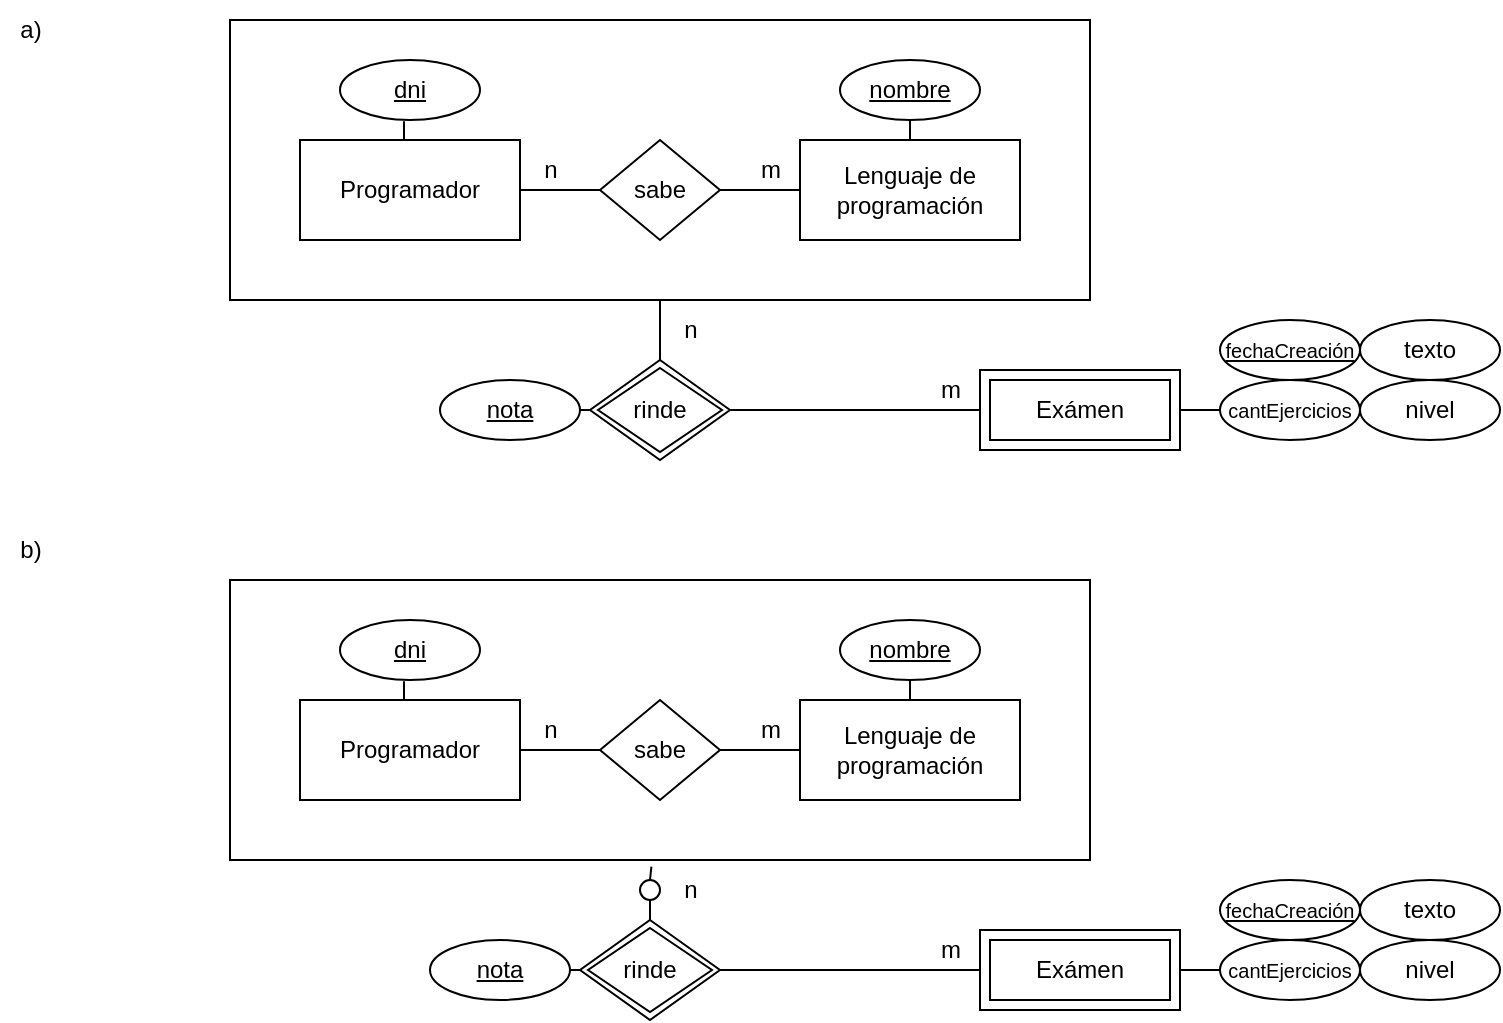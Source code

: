 <mxfile version="28.2.1">
  <diagram id="R2lEEEUBdFMjLlhIrx00" name="Page-1">
    <mxGraphModel dx="815" dy="456" grid="1" gridSize="10" guides="1" tooltips="1" connect="1" arrows="1" fold="1" page="1" pageScale="1" pageWidth="850" pageHeight="1100" math="0" shadow="0" extFonts="Permanent Marker^https://fonts.googleapis.com/css?family=Permanent+Marker">
      <root>
        <mxCell id="0" />
        <mxCell id="1" parent="0" />
        <mxCell id="4cM1UkZCm5Ez6TQwr9Vs-64" style="edgeStyle=orthogonalEdgeStyle;rounded=0;orthogonalLoop=1;jettySize=auto;html=1;endArrow=none;endFill=0;" edge="1" parent="1" source="4cM1UkZCm5Ez6TQwr9Vs-63" target="4cM1UkZCm5Ez6TQwr9Vs-69">
          <mxGeometry relative="1" as="geometry">
            <mxPoint x="340.029" y="190.024" as="targetPoint" />
          </mxGeometry>
        </mxCell>
        <mxCell id="4cM1UkZCm5Ez6TQwr9Vs-63" value="" style="whiteSpace=wrap;html=1;" vertex="1" parent="1">
          <mxGeometry x="125" y="20" width="430" height="140" as="geometry" />
        </mxCell>
        <mxCell id="XrPNCrt0sU9ygLMACBDO-2" style="edgeStyle=orthogonalEdgeStyle;rounded=0;orthogonalLoop=1;jettySize=auto;html=1;shape=wire;dashed=1;endArrow=none;endFill=0;entryX=0;entryY=0.5;entryDx=0;entryDy=0;" parent="1" source="XrPNCrt0sU9ygLMACBDO-1" edge="1" target="XrPNCrt0sU9ygLMACBDO-16">
          <mxGeometry relative="1" as="geometry">
            <mxPoint x="310" y="195" as="targetPoint" />
            <mxPoint x="280" y="94.71" as="sourcePoint" />
            <Array as="points" />
          </mxGeometry>
        </mxCell>
        <mxCell id="XrPNCrt0sU9ygLMACBDO-1" value="Programador" style="rounded=0;whiteSpace=wrap;html=1;" parent="1" vertex="1">
          <mxGeometry x="160" y="80" width="110" height="50" as="geometry" />
        </mxCell>
        <mxCell id="XrPNCrt0sU9ygLMACBDO-44" style="edgeStyle=orthogonalEdgeStyle;rounded=0;orthogonalLoop=1;jettySize=auto;html=1;endArrow=none;endFill=0;" parent="1" source="XrPNCrt0sU9ygLMACBDO-10" target="XrPNCrt0sU9ygLMACBDO-43" edge="1">
          <mxGeometry relative="1" as="geometry" />
        </mxCell>
        <mxCell id="XrPNCrt0sU9ygLMACBDO-10" value="Lenguaje de programación" style="whiteSpace=wrap;html=1;rounded=0;" parent="1" vertex="1">
          <mxGeometry x="410" y="80" width="110" height="50" as="geometry" />
        </mxCell>
        <mxCell id="XrPNCrt0sU9ygLMACBDO-19" style="edgeStyle=orthogonalEdgeStyle;rounded=0;orthogonalLoop=1;jettySize=auto;html=1;endArrow=none;endFill=0;" parent="1" source="XrPNCrt0sU9ygLMACBDO-16" target="XrPNCrt0sU9ygLMACBDO-10" edge="1">
          <mxGeometry relative="1" as="geometry">
            <mxPoint x="785" y="130" as="sourcePoint" />
          </mxGeometry>
        </mxCell>
        <mxCell id="XrPNCrt0sU9ygLMACBDO-16" value="sabe" style="rhombus;whiteSpace=wrap;html=1;" parent="1" vertex="1">
          <mxGeometry x="310" y="80" width="60" height="50" as="geometry" />
        </mxCell>
        <mxCell id="XrPNCrt0sU9ygLMACBDO-43" value="&lt;u&gt;nombre&lt;/u&gt;" style="ellipse;whiteSpace=wrap;html=1;" parent="1" vertex="1">
          <mxGeometry x="430" y="40" width="70" height="30" as="geometry" />
        </mxCell>
        <mxCell id="XrPNCrt0sU9ygLMACBDO-73" value="&lt;u&gt;dni&lt;/u&gt;" style="ellipse;whiteSpace=wrap;html=1;" parent="1" vertex="1">
          <mxGeometry x="180" y="40" width="70" height="30" as="geometry" />
        </mxCell>
        <mxCell id="XrPNCrt0sU9ygLMACBDO-79" style="edgeStyle=orthogonalEdgeStyle;rounded=0;orthogonalLoop=1;jettySize=auto;html=1;exitX=0.5;exitY=0;exitDx=0;exitDy=0;entryX=0.457;entryY=1.021;entryDx=0;entryDy=0;entryPerimeter=0;endArrow=none;endFill=0;" parent="1" source="XrPNCrt0sU9ygLMACBDO-1" target="XrPNCrt0sU9ygLMACBDO-73" edge="1">
          <mxGeometry relative="1" as="geometry" />
        </mxCell>
        <mxCell id="4cM1UkZCm5Ez6TQwr9Vs-19" style="edgeStyle=orthogonalEdgeStyle;rounded=0;orthogonalLoop=1;jettySize=auto;html=1;endArrow=none;endFill=0;" edge="1" parent="1" source="4cM1UkZCm5Ez6TQwr9Vs-28" target="4cM1UkZCm5Ez6TQwr9Vs-18">
          <mxGeometry relative="1" as="geometry">
            <mxPoint x="645" y="190" as="sourcePoint" />
          </mxGeometry>
        </mxCell>
        <mxCell id="4cM1UkZCm5Ez6TQwr9Vs-10" style="edgeStyle=orthogonalEdgeStyle;rounded=0;orthogonalLoop=1;jettySize=auto;html=1;endArrow=none;endFill=0;" edge="1" parent="1" source="4cM1UkZCm5Ez6TQwr9Vs-69" target="4cM1UkZCm5Ez6TQwr9Vs-28">
          <mxGeometry relative="1" as="geometry">
            <mxPoint x="370" y="215" as="sourcePoint" />
            <mxPoint x="635" y="130" as="targetPoint" />
          </mxGeometry>
        </mxCell>
        <mxCell id="4cM1UkZCm5Ez6TQwr9Vs-61" style="edgeStyle=orthogonalEdgeStyle;rounded=0;orthogonalLoop=1;jettySize=auto;html=1;endArrow=none;endFill=0;" edge="1" parent="1" source="4cM1UkZCm5Ez6TQwr9Vs-69" target="4cM1UkZCm5Ez6TQwr9Vs-12">
          <mxGeometry relative="1" as="geometry">
            <mxPoint x="310.034" y="215.029" as="sourcePoint" />
          </mxGeometry>
        </mxCell>
        <mxCell id="4cM1UkZCm5Ez6TQwr9Vs-12" value="&lt;u&gt;nota&lt;/u&gt;" style="ellipse;whiteSpace=wrap;html=1;" vertex="1" parent="1">
          <mxGeometry x="230" y="200" width="70" height="30" as="geometry" />
        </mxCell>
        <mxCell id="4cM1UkZCm5Ez6TQwr9Vs-15" value="n" style="text;html=1;align=center;verticalAlign=middle;resizable=0;points=[];autosize=1;strokeColor=none;fillColor=none;" vertex="1" parent="1">
          <mxGeometry x="270" y="80" width="30" height="30" as="geometry" />
        </mxCell>
        <mxCell id="4cM1UkZCm5Ez6TQwr9Vs-16" value="m" style="text;html=1;align=center;verticalAlign=middle;resizable=0;points=[];autosize=1;strokeColor=none;fillColor=none;" vertex="1" parent="1">
          <mxGeometry x="380" y="80" width="30" height="30" as="geometry" />
        </mxCell>
        <mxCell id="4cM1UkZCm5Ez6TQwr9Vs-18" value="&lt;font style=&quot;font-size: 10px;&quot;&gt;cantEjercicios&lt;/font&gt;" style="ellipse;whiteSpace=wrap;html=1;" vertex="1" parent="1">
          <mxGeometry x="620" y="200" width="70" height="30" as="geometry" />
        </mxCell>
        <mxCell id="4cM1UkZCm5Ez6TQwr9Vs-22" value="nivel" style="ellipse;whiteSpace=wrap;html=1;" vertex="1" parent="1">
          <mxGeometry x="690" y="200" width="70" height="30" as="geometry" />
        </mxCell>
        <mxCell id="4cM1UkZCm5Ez6TQwr9Vs-23" value="&lt;u&gt;&lt;font style=&quot;font-size: 10px;&quot;&gt;fechaCreación&lt;/font&gt;&lt;/u&gt;" style="ellipse;whiteSpace=wrap;html=1;" vertex="1" parent="1">
          <mxGeometry x="620" y="170" width="70" height="30" as="geometry" />
        </mxCell>
        <mxCell id="4cM1UkZCm5Ez6TQwr9Vs-24" value="texto" style="ellipse;whiteSpace=wrap;html=1;" vertex="1" parent="1">
          <mxGeometry x="690" y="170" width="70" height="30" as="geometry" />
        </mxCell>
        <mxCell id="4cM1UkZCm5Ez6TQwr9Vs-28" value="Exámen" style="shape=ext;margin=3;double=1;whiteSpace=wrap;html=1;align=center;" vertex="1" parent="1">
          <mxGeometry x="500" y="195" width="100" height="40" as="geometry" />
        </mxCell>
        <mxCell id="4cM1UkZCm5Ez6TQwr9Vs-59" value="a)" style="text;html=1;align=center;verticalAlign=middle;resizable=0;points=[];autosize=1;strokeColor=none;fillColor=none;" vertex="1" parent="1">
          <mxGeometry x="10" y="10" width="30" height="30" as="geometry" />
        </mxCell>
        <mxCell id="4cM1UkZCm5Ez6TQwr9Vs-60" value="b)" style="text;html=1;align=center;verticalAlign=middle;resizable=0;points=[];autosize=1;strokeColor=none;fillColor=none;" vertex="1" parent="1">
          <mxGeometry x="10" y="270" width="30" height="30" as="geometry" />
        </mxCell>
        <mxCell id="4cM1UkZCm5Ez6TQwr9Vs-65" value="n" style="text;html=1;align=center;verticalAlign=middle;resizable=0;points=[];autosize=1;strokeColor=none;fillColor=none;" vertex="1" parent="1">
          <mxGeometry x="340" y="160" width="30" height="30" as="geometry" />
        </mxCell>
        <mxCell id="4cM1UkZCm5Ez6TQwr9Vs-66" value="m" style="text;html=1;align=center;verticalAlign=middle;resizable=0;points=[];autosize=1;strokeColor=none;fillColor=none;" vertex="1" parent="1">
          <mxGeometry x="470" y="190" width="30" height="30" as="geometry" />
        </mxCell>
        <mxCell id="4cM1UkZCm5Ez6TQwr9Vs-69" value="rinde" style="shape=rhombus;double=1;perimeter=rhombusPerimeter;whiteSpace=wrap;html=1;align=center;" vertex="1" parent="1">
          <mxGeometry x="305" y="190" width="70" height="50" as="geometry" />
        </mxCell>
        <mxCell id="4cM1UkZCm5Ez6TQwr9Vs-96" style="edgeStyle=orthogonalEdgeStyle;rounded=0;orthogonalLoop=1;jettySize=auto;html=1;endArrow=none;endFill=0;" edge="1" parent="1">
          <mxGeometry relative="1" as="geometry">
            <mxPoint x="520.029" y="380.02" as="targetPoint" />
            <mxPoint x="520.029" y="350" as="sourcePoint" />
          </mxGeometry>
        </mxCell>
        <mxCell id="4cM1UkZCm5Ez6TQwr9Vs-97" value="" style="whiteSpace=wrap;html=1;" vertex="1" parent="1">
          <mxGeometry x="125" y="300" width="430" height="140" as="geometry" />
        </mxCell>
        <mxCell id="4cM1UkZCm5Ez6TQwr9Vs-98" style="edgeStyle=orthogonalEdgeStyle;rounded=0;orthogonalLoop=1;jettySize=auto;html=1;shape=wire;dashed=1;endArrow=none;endFill=0;entryX=0;entryY=0.5;entryDx=0;entryDy=0;" edge="1" parent="1" source="4cM1UkZCm5Ez6TQwr9Vs-99" target="4cM1UkZCm5Ez6TQwr9Vs-103">
          <mxGeometry relative="1" as="geometry">
            <mxPoint x="310" y="475" as="targetPoint" />
            <mxPoint x="280" y="374.71" as="sourcePoint" />
            <Array as="points" />
          </mxGeometry>
        </mxCell>
        <mxCell id="4cM1UkZCm5Ez6TQwr9Vs-99" value="Programador" style="rounded=0;whiteSpace=wrap;html=1;" vertex="1" parent="1">
          <mxGeometry x="160" y="360" width="110" height="50" as="geometry" />
        </mxCell>
        <mxCell id="4cM1UkZCm5Ez6TQwr9Vs-100" style="edgeStyle=orthogonalEdgeStyle;rounded=0;orthogonalLoop=1;jettySize=auto;html=1;endArrow=none;endFill=0;" edge="1" parent="1" source="4cM1UkZCm5Ez6TQwr9Vs-101" target="4cM1UkZCm5Ez6TQwr9Vs-104">
          <mxGeometry relative="1" as="geometry" />
        </mxCell>
        <mxCell id="4cM1UkZCm5Ez6TQwr9Vs-101" value="Lenguaje de programación" style="whiteSpace=wrap;html=1;rounded=0;" vertex="1" parent="1">
          <mxGeometry x="410" y="360" width="110" height="50" as="geometry" />
        </mxCell>
        <mxCell id="4cM1UkZCm5Ez6TQwr9Vs-102" style="edgeStyle=orthogonalEdgeStyle;rounded=0;orthogonalLoop=1;jettySize=auto;html=1;endArrow=none;endFill=0;" edge="1" parent="1" source="4cM1UkZCm5Ez6TQwr9Vs-103" target="4cM1UkZCm5Ez6TQwr9Vs-101">
          <mxGeometry relative="1" as="geometry">
            <mxPoint x="785" y="410" as="sourcePoint" />
          </mxGeometry>
        </mxCell>
        <mxCell id="4cM1UkZCm5Ez6TQwr9Vs-103" value="sabe" style="rhombus;whiteSpace=wrap;html=1;" vertex="1" parent="1">
          <mxGeometry x="310" y="360" width="60" height="50" as="geometry" />
        </mxCell>
        <mxCell id="4cM1UkZCm5Ez6TQwr9Vs-104" value="&lt;u&gt;nombre&lt;/u&gt;" style="ellipse;whiteSpace=wrap;html=1;" vertex="1" parent="1">
          <mxGeometry x="430" y="320" width="70" height="30" as="geometry" />
        </mxCell>
        <mxCell id="4cM1UkZCm5Ez6TQwr9Vs-105" value="&lt;u&gt;dni&lt;/u&gt;" style="ellipse;whiteSpace=wrap;html=1;" vertex="1" parent="1">
          <mxGeometry x="180" y="320" width="70" height="30" as="geometry" />
        </mxCell>
        <mxCell id="4cM1UkZCm5Ez6TQwr9Vs-106" style="edgeStyle=orthogonalEdgeStyle;rounded=0;orthogonalLoop=1;jettySize=auto;html=1;exitX=0.5;exitY=0;exitDx=0;exitDy=0;entryX=0.457;entryY=1.021;entryDx=0;entryDy=0;entryPerimeter=0;endArrow=none;endFill=0;" edge="1" parent="1" source="4cM1UkZCm5Ez6TQwr9Vs-99" target="4cM1UkZCm5Ez6TQwr9Vs-105">
          <mxGeometry relative="1" as="geometry" />
        </mxCell>
        <mxCell id="4cM1UkZCm5Ez6TQwr9Vs-107" style="edgeStyle=orthogonalEdgeStyle;rounded=0;orthogonalLoop=1;jettySize=auto;html=1;endArrow=none;endFill=0;" edge="1" parent="1" source="4cM1UkZCm5Ez6TQwr9Vs-117" target="4cM1UkZCm5Ez6TQwr9Vs-113">
          <mxGeometry relative="1" as="geometry">
            <mxPoint x="645" y="470" as="sourcePoint" />
          </mxGeometry>
        </mxCell>
        <mxCell id="4cM1UkZCm5Ez6TQwr9Vs-108" style="edgeStyle=orthogonalEdgeStyle;rounded=0;orthogonalLoop=1;jettySize=auto;html=1;endArrow=none;endFill=0;" edge="1" parent="1" source="4cM1UkZCm5Ez6TQwr9Vs-120" target="4cM1UkZCm5Ez6TQwr9Vs-117">
          <mxGeometry relative="1" as="geometry">
            <mxPoint x="370" y="495" as="sourcePoint" />
            <mxPoint x="635" y="410" as="targetPoint" />
          </mxGeometry>
        </mxCell>
        <mxCell id="4cM1UkZCm5Ez6TQwr9Vs-109" style="edgeStyle=orthogonalEdgeStyle;rounded=0;orthogonalLoop=1;jettySize=auto;html=1;endArrow=none;endFill=0;" edge="1" parent="1" source="4cM1UkZCm5Ez6TQwr9Vs-120" target="4cM1UkZCm5Ez6TQwr9Vs-110">
          <mxGeometry relative="1" as="geometry">
            <mxPoint x="305.034" y="495.029" as="sourcePoint" />
          </mxGeometry>
        </mxCell>
        <mxCell id="4cM1UkZCm5Ez6TQwr9Vs-110" value="&lt;u&gt;nota&lt;/u&gt;" style="ellipse;whiteSpace=wrap;html=1;" vertex="1" parent="1">
          <mxGeometry x="225" y="480" width="70" height="30" as="geometry" />
        </mxCell>
        <mxCell id="4cM1UkZCm5Ez6TQwr9Vs-111" value="n" style="text;html=1;align=center;verticalAlign=middle;resizable=0;points=[];autosize=1;strokeColor=none;fillColor=none;" vertex="1" parent="1">
          <mxGeometry x="270" y="360" width="30" height="30" as="geometry" />
        </mxCell>
        <mxCell id="4cM1UkZCm5Ez6TQwr9Vs-112" value="m" style="text;html=1;align=center;verticalAlign=middle;resizable=0;points=[];autosize=1;strokeColor=none;fillColor=none;" vertex="1" parent="1">
          <mxGeometry x="380" y="360" width="30" height="30" as="geometry" />
        </mxCell>
        <mxCell id="4cM1UkZCm5Ez6TQwr9Vs-113" value="&lt;font style=&quot;font-size: 10px;&quot;&gt;cantEjercicios&lt;/font&gt;" style="ellipse;whiteSpace=wrap;html=1;" vertex="1" parent="1">
          <mxGeometry x="620" y="480" width="70" height="30" as="geometry" />
        </mxCell>
        <mxCell id="4cM1UkZCm5Ez6TQwr9Vs-114" value="nivel" style="ellipse;whiteSpace=wrap;html=1;" vertex="1" parent="1">
          <mxGeometry x="690" y="480" width="70" height="30" as="geometry" />
        </mxCell>
        <mxCell id="4cM1UkZCm5Ez6TQwr9Vs-115" value="&lt;u&gt;&lt;font style=&quot;font-size: 10px;&quot;&gt;fechaCreación&lt;/font&gt;&lt;/u&gt;" style="ellipse;whiteSpace=wrap;html=1;" vertex="1" parent="1">
          <mxGeometry x="620" y="450" width="70" height="30" as="geometry" />
        </mxCell>
        <mxCell id="4cM1UkZCm5Ez6TQwr9Vs-116" value="texto" style="ellipse;whiteSpace=wrap;html=1;" vertex="1" parent="1">
          <mxGeometry x="690" y="450" width="70" height="30" as="geometry" />
        </mxCell>
        <mxCell id="4cM1UkZCm5Ez6TQwr9Vs-117" value="Exámen" style="shape=ext;margin=3;double=1;whiteSpace=wrap;html=1;align=center;" vertex="1" parent="1">
          <mxGeometry x="500" y="475" width="100" height="40" as="geometry" />
        </mxCell>
        <mxCell id="4cM1UkZCm5Ez6TQwr9Vs-118" value="n" style="text;html=1;align=center;verticalAlign=middle;resizable=0;points=[];autosize=1;strokeColor=none;fillColor=none;" vertex="1" parent="1">
          <mxGeometry x="340" y="440" width="30" height="30" as="geometry" />
        </mxCell>
        <mxCell id="4cM1UkZCm5Ez6TQwr9Vs-119" value="m" style="text;html=1;align=center;verticalAlign=middle;resizable=0;points=[];autosize=1;strokeColor=none;fillColor=none;" vertex="1" parent="1">
          <mxGeometry x="470" y="470" width="30" height="30" as="geometry" />
        </mxCell>
        <mxCell id="4cM1UkZCm5Ez6TQwr9Vs-120" value="rinde" style="shape=rhombus;double=1;perimeter=rhombusPerimeter;whiteSpace=wrap;html=1;align=center;" vertex="1" parent="1">
          <mxGeometry x="300" y="470" width="70" height="50" as="geometry" />
        </mxCell>
        <mxCell id="4cM1UkZCm5Ez6TQwr9Vs-125" style="edgeStyle=orthogonalEdgeStyle;rounded=0;orthogonalLoop=1;jettySize=auto;html=1;exitX=0.5;exitY=1;exitDx=0;exitDy=0;entryX=0.5;entryY=0;entryDx=0;entryDy=0;endArrow=none;endFill=0;" edge="1" parent="1" source="4cM1UkZCm5Ez6TQwr9Vs-121" target="4cM1UkZCm5Ez6TQwr9Vs-120">
          <mxGeometry relative="1" as="geometry" />
        </mxCell>
        <mxCell id="4cM1UkZCm5Ez6TQwr9Vs-121" value="" style="ellipse;whiteSpace=wrap;html=1;" vertex="1" parent="1">
          <mxGeometry x="330" y="450" width="10" height="10" as="geometry" />
        </mxCell>
        <mxCell id="4cM1UkZCm5Ez6TQwr9Vs-126" style="edgeStyle=orthogonalEdgeStyle;rounded=0;orthogonalLoop=1;jettySize=auto;html=1;exitX=0.5;exitY=0;exitDx=0;exitDy=0;entryX=0.49;entryY=1.024;entryDx=0;entryDy=0;entryPerimeter=0;endArrow=none;endFill=0;" edge="1" parent="1" source="4cM1UkZCm5Ez6TQwr9Vs-121" target="4cM1UkZCm5Ez6TQwr9Vs-97">
          <mxGeometry relative="1" as="geometry" />
        </mxCell>
      </root>
    </mxGraphModel>
  </diagram>
</mxfile>
